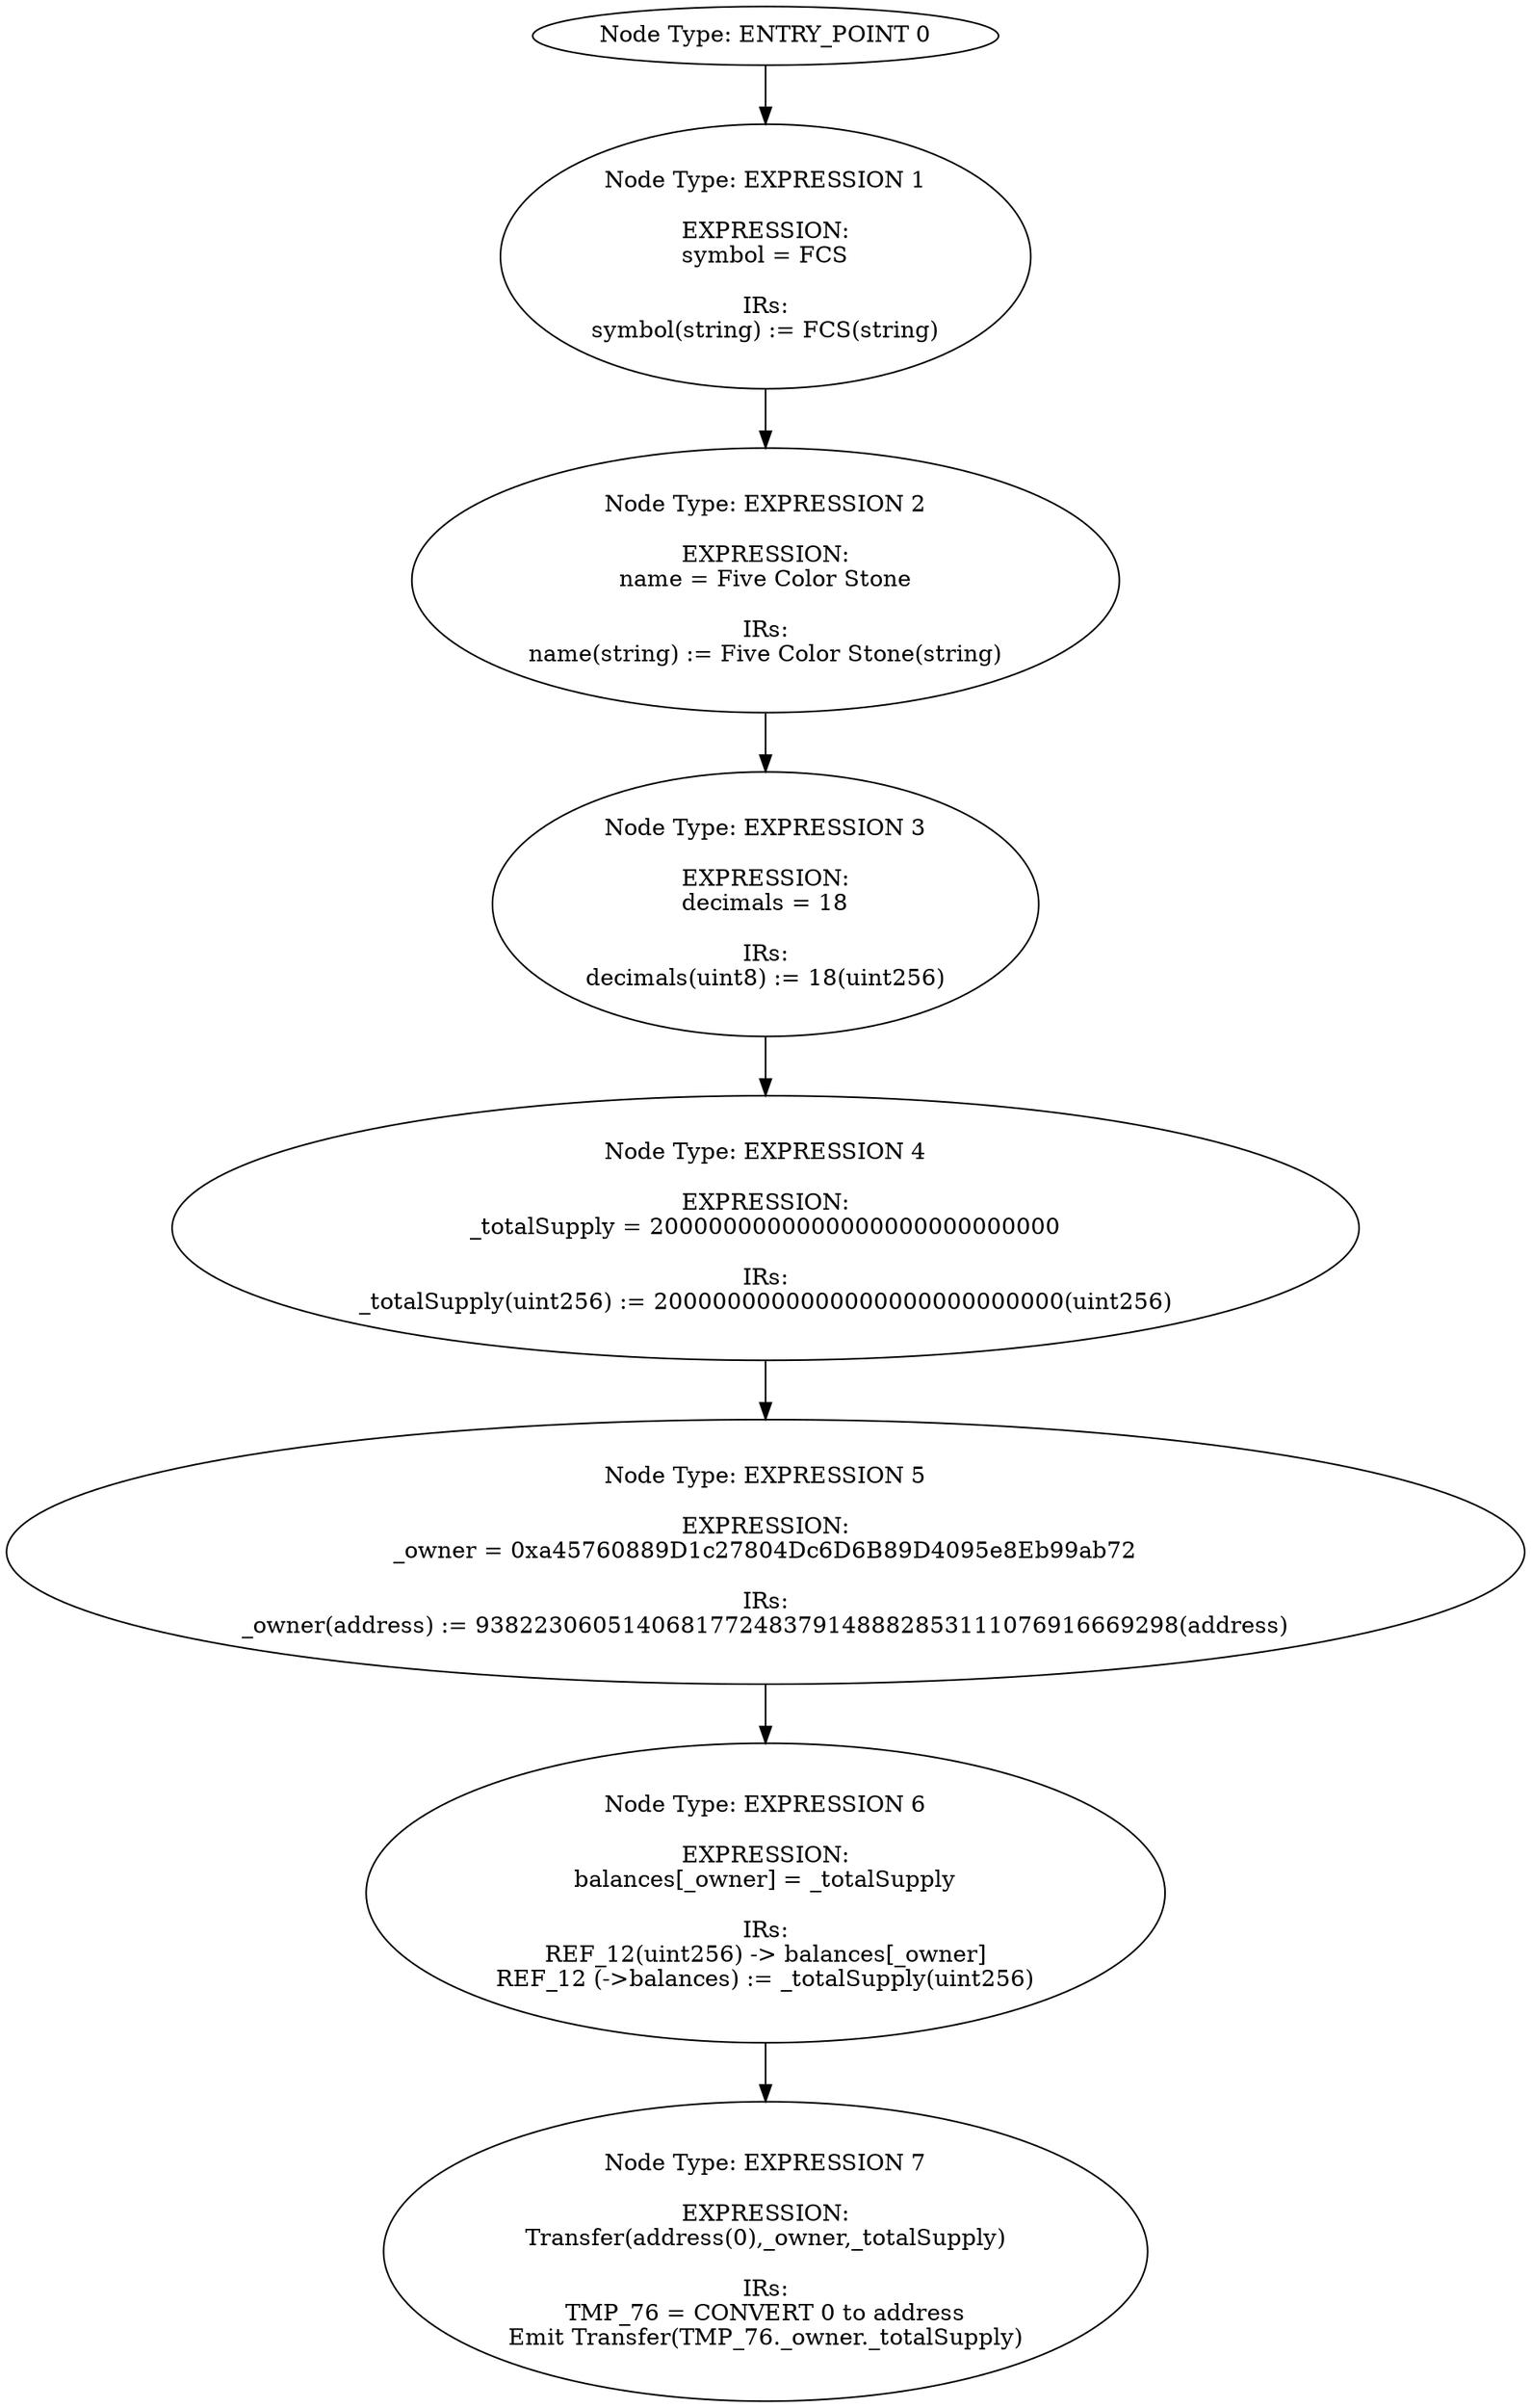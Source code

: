 digraph{
0[label="Node Type: ENTRY_POINT 0
"];
0->1;
1[label="Node Type: EXPRESSION 1

EXPRESSION:
symbol = FCS

IRs:
symbol(string) := FCS(string)"];
1->2;
2[label="Node Type: EXPRESSION 2

EXPRESSION:
name = Five Color Stone

IRs:
name(string) := Five Color Stone(string)"];
2->3;
3[label="Node Type: EXPRESSION 3

EXPRESSION:
decimals = 18

IRs:
decimals(uint8) := 18(uint256)"];
3->4;
4[label="Node Type: EXPRESSION 4

EXPRESSION:
_totalSupply = 2000000000000000000000000000

IRs:
_totalSupply(uint256) := 2000000000000000000000000000(uint256)"];
4->5;
5[label="Node Type: EXPRESSION 5

EXPRESSION:
_owner = 0xa45760889D1c27804Dc6D6B89D4095e8Eb99ab72

IRs:
_owner(address) := 938223060514068177248379148882853111076916669298(address)"];
5->6;
6[label="Node Type: EXPRESSION 6

EXPRESSION:
balances[_owner] = _totalSupply

IRs:
REF_12(uint256) -> balances[_owner]
REF_12 (->balances) := _totalSupply(uint256)"];
6->7;
7[label="Node Type: EXPRESSION 7

EXPRESSION:
Transfer(address(0),_owner,_totalSupply)

IRs:
TMP_76 = CONVERT 0 to address
Emit Transfer(TMP_76._owner._totalSupply)"];
}

